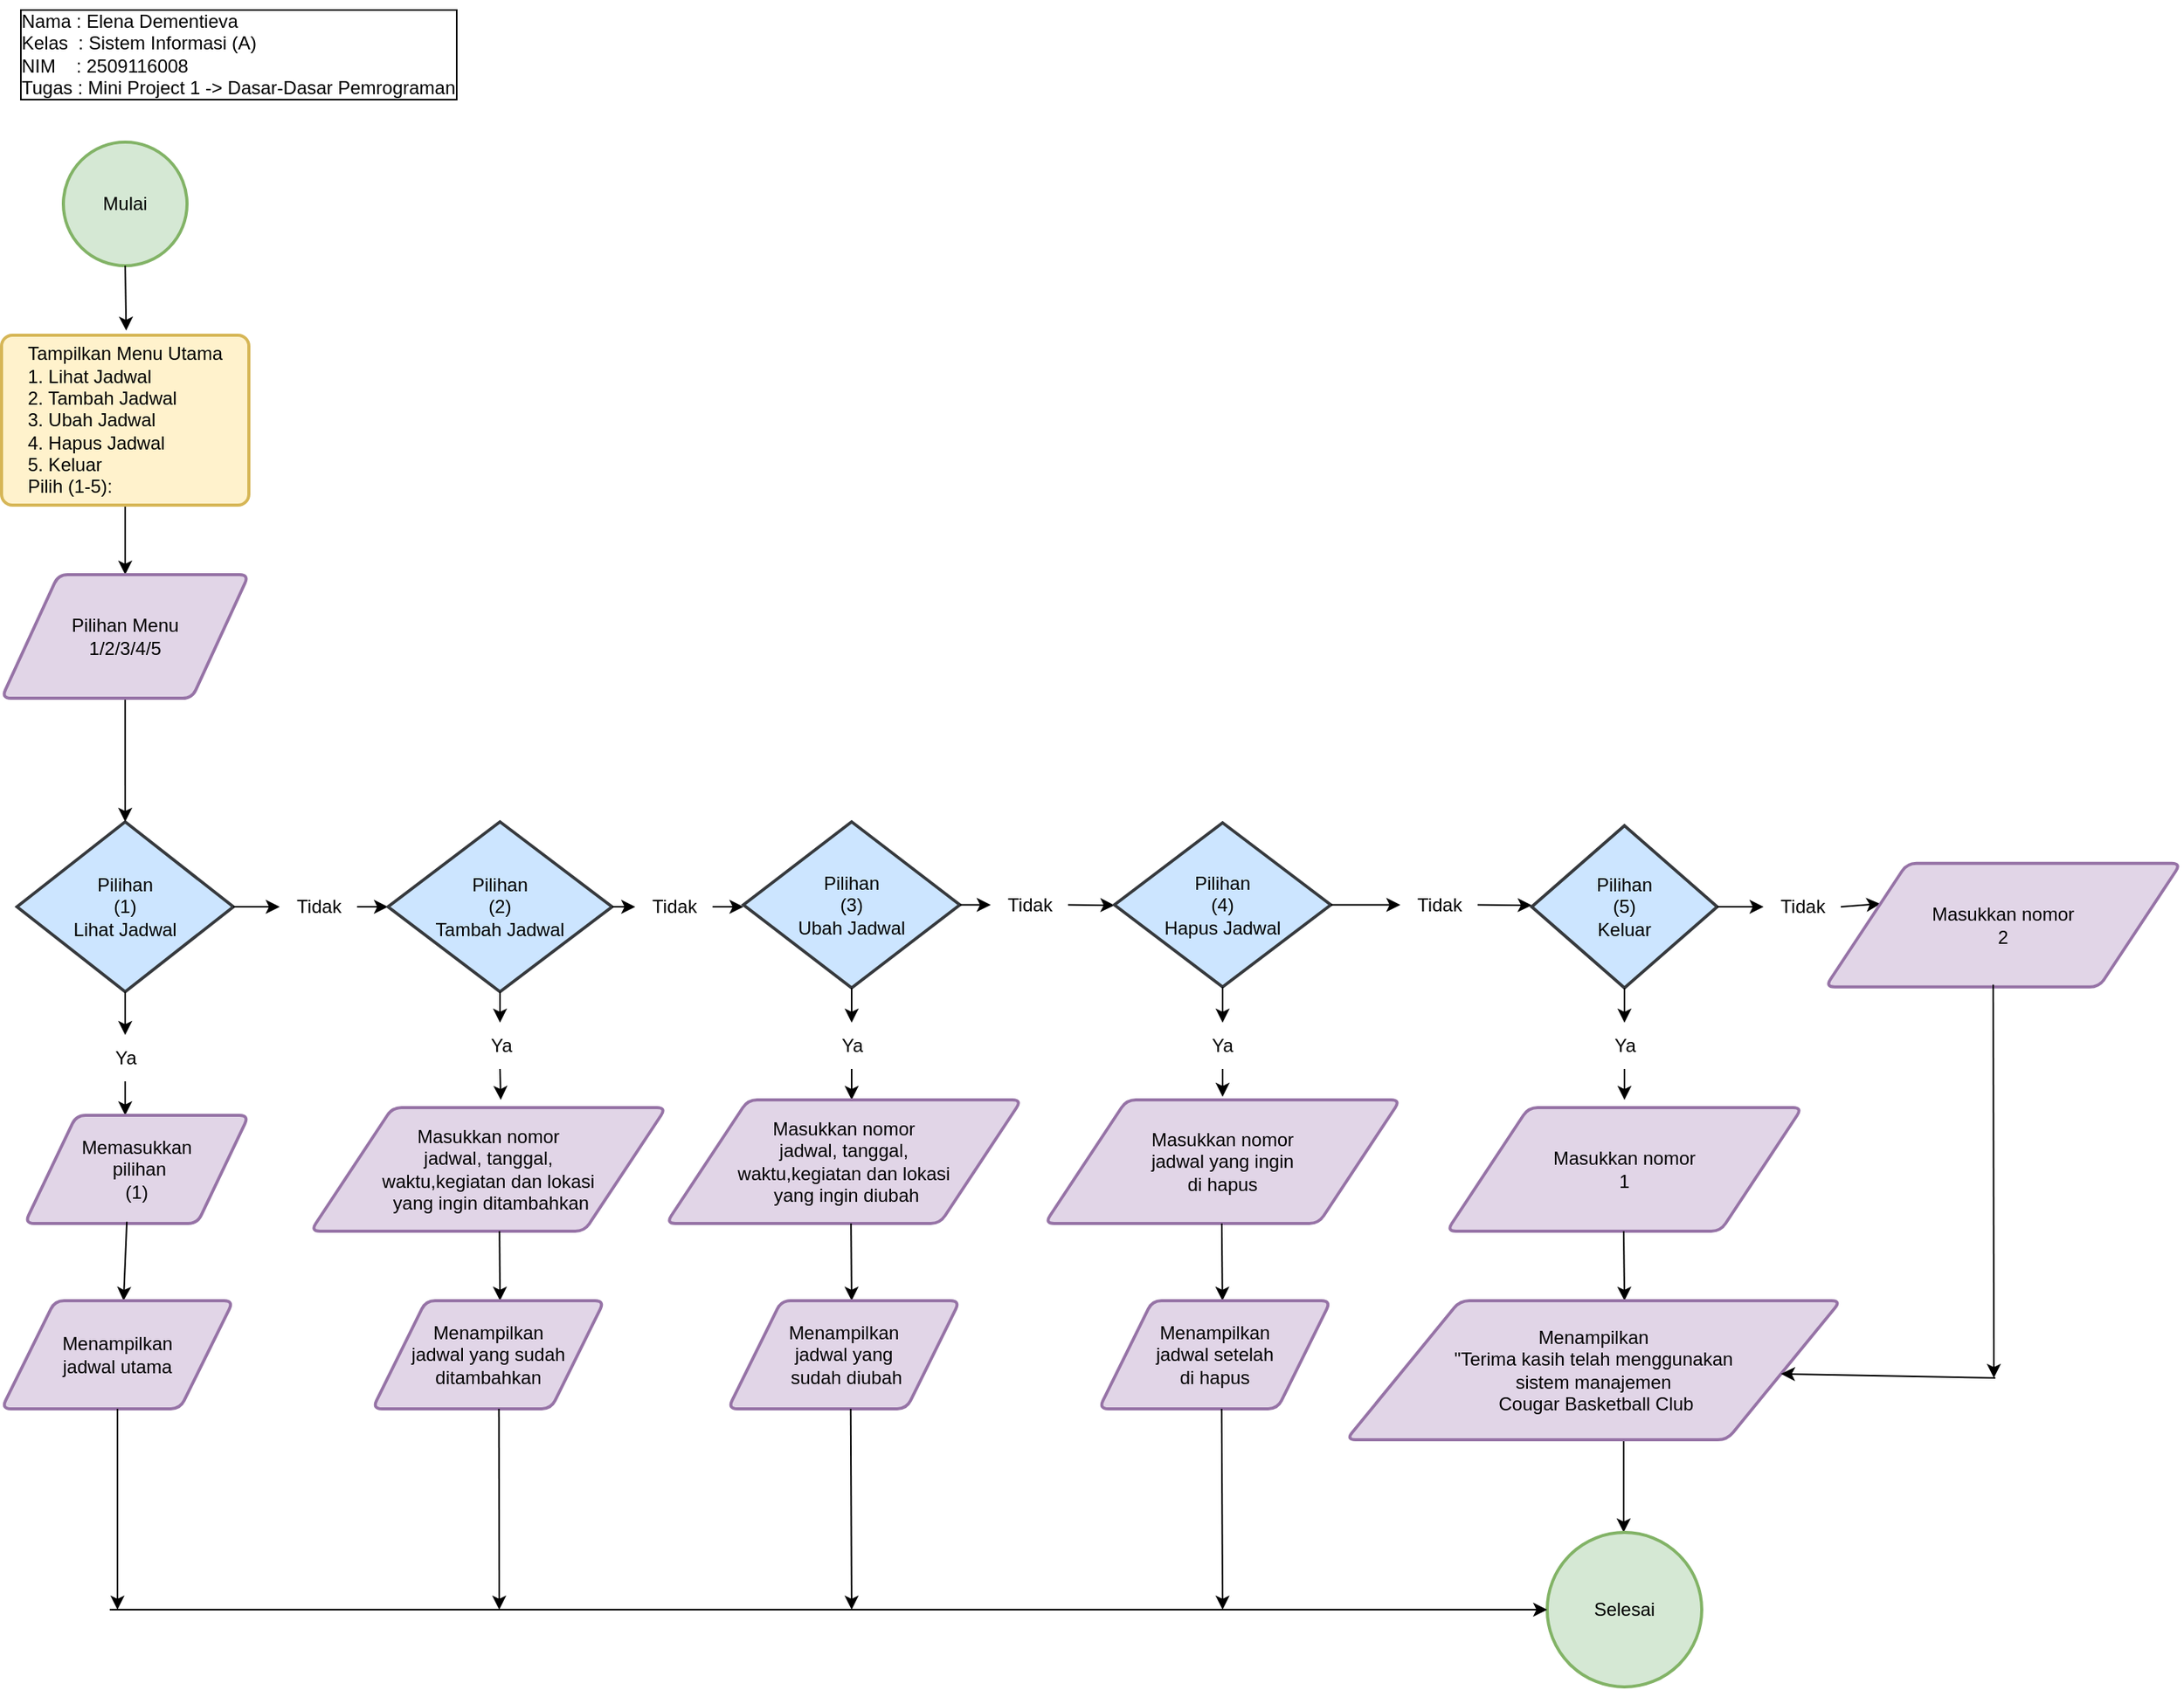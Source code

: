 <mxfile version="28.1.2">
  <diagram name="Page-1" id="ROaaslYcngFnGJdBMp-o">
    <mxGraphModel dx="1747" dy="1071" grid="1" gridSize="10" guides="1" tooltips="1" connect="1" arrows="1" fold="1" page="1" pageScale="1" pageWidth="850" pageHeight="1100" math="0" shadow="0">
      <root>
        <mxCell id="0" />
        <mxCell id="1" parent="0" />
        <mxCell id="z9PNwL3ei6DQXAJe8O3M-1" value="Nama&amp;nbsp;: Elena Dementieva&lt;div&gt;&lt;div&gt;Kelas&amp;nbsp; : Sistem Informasi (A)&lt;/div&gt;&lt;div&gt;NIM&amp;nbsp; &amp;nbsp; : 2509116008&lt;/div&gt;&lt;div&gt;Tugas : Mini Project 1 -&amp;gt; Dasar-Dasar Pemrograman&lt;/div&gt;&lt;/div&gt;" style="text;html=1;align=left;verticalAlign=middle;resizable=0;points=[];autosize=1;strokeColor=none;fillColor=none;labelBorderColor=default;" vertex="1" parent="1">
          <mxGeometry x="40" y="108" width="300" height="70" as="geometry" />
        </mxCell>
        <mxCell id="z9PNwL3ei6DQXAJe8O3M-2" value="Mulai" style="strokeWidth=2;html=1;shape=mxgraph.flowchart.start_2;whiteSpace=wrap;fillColor=#d5e8d4;strokeColor=#82b366;" vertex="1" parent="1">
          <mxGeometry x="70" y="200" width="80" height="80" as="geometry" />
        </mxCell>
        <mxCell id="z9PNwL3ei6DQXAJe8O3M-3" value="" style="endArrow=classic;html=1;rounded=0;exitX=0.5;exitY=1;exitDx=0;exitDy=0;exitPerimeter=0;entryX=0.504;entryY=-0.027;entryDx=0;entryDy=0;entryPerimeter=0;" edge="1" parent="1" source="z9PNwL3ei6DQXAJe8O3M-2" target="z9PNwL3ei6DQXAJe8O3M-10">
          <mxGeometry width="50" height="50" relative="1" as="geometry">
            <mxPoint x="120" y="320" as="sourcePoint" />
            <mxPoint x="110" y="320" as="targetPoint" />
          </mxGeometry>
        </mxCell>
        <mxCell id="z9PNwL3ei6DQXAJe8O3M-5" value="Pilihan&lt;div&gt;(1)&lt;/div&gt;&lt;div&gt;Lihat Jadwal&lt;/div&gt;" style="strokeWidth=2;html=1;shape=mxgraph.flowchart.decision;whiteSpace=wrap;fillColor=#cce5ff;strokeColor=#36393d;" vertex="1" parent="1">
          <mxGeometry x="40" y="640" width="140" height="110" as="geometry" />
        </mxCell>
        <mxCell id="z9PNwL3ei6DQXAJe8O3M-6" value="" style="endArrow=classic;html=1;rounded=0;exitX=0.5;exitY=1;exitDx=0;exitDy=0;" edge="1" parent="1" source="z9PNwL3ei6DQXAJe8O3M-10">
          <mxGeometry width="50" height="50" relative="1" as="geometry">
            <mxPoint x="100" y="480" as="sourcePoint" />
            <mxPoint x="110" y="480" as="targetPoint" />
            <Array as="points" />
          </mxGeometry>
        </mxCell>
        <mxCell id="z9PNwL3ei6DQXAJe8O3M-8" value="" style="endArrow=classic;html=1;rounded=0;exitX=0.444;exitY=0.914;exitDx=0;exitDy=0;exitPerimeter=0;" edge="1" parent="1">
          <mxGeometry width="50" height="50" relative="1" as="geometry">
            <mxPoint x="109.96" y="559.975" as="sourcePoint" />
            <mxPoint x="110" y="640" as="targetPoint" />
            <Array as="points" />
          </mxGeometry>
        </mxCell>
        <mxCell id="z9PNwL3ei6DQXAJe8O3M-10" value="&lt;div style=&quot;text-align: justify;&quot;&gt;&lt;br&gt;&lt;/div&gt;&lt;span style=&quot;&quot;&gt;&lt;div style=&quot;text-align: justify;&quot;&gt;&lt;span style=&quot;&quot;&gt;&lt;br&gt;&lt;/span&gt;&lt;/div&gt;&lt;div style=&quot;text-align: justify;&quot;&gt;&lt;span style=&quot;&quot;&gt;Tampilkan Menu Utama&lt;/span&gt;&lt;/div&gt;&lt;/span&gt;&lt;div style=&quot;text-align: justify; forced-color-adjust: none; color: rgb(0, 0, 0); font-family: Helvetica; font-size: 12px; font-style: normal; font-variant-ligatures: normal; font-variant-caps: normal; font-weight: 400; letter-spacing: normal; orphans: 2; text-indent: 0px; text-transform: none; widows: 2; word-spacing: 0px; -webkit-text-stroke-width: 0px; white-space: normal; text-decoration-thickness: initial; text-decoration-style: initial; text-decoration-color: initial;&quot;&gt;&lt;span style=&quot;&quot;&gt;1. Lihat Jadwal&lt;/span&gt;&lt;/div&gt;&lt;div style=&quot;text-align: justify; forced-color-adjust: none; color: rgb(0, 0, 0); font-family: Helvetica; font-size: 12px; font-style: normal; font-variant-ligatures: normal; font-variant-caps: normal; font-weight: 400; letter-spacing: normal; orphans: 2; text-indent: 0px; text-transform: none; widows: 2; word-spacing: 0px; -webkit-text-stroke-width: 0px; white-space: normal; text-decoration-thickness: initial; text-decoration-style: initial; text-decoration-color: initial;&quot;&gt;&lt;span style=&quot;&quot;&gt;2. Tambah Jadwal&lt;/span&gt;&lt;/div&gt;&lt;div style=&quot;text-align: justify; forced-color-adjust: none; color: rgb(0, 0, 0); font-family: Helvetica; font-size: 12px; font-style: normal; font-variant-ligatures: normal; font-variant-caps: normal; font-weight: 400; letter-spacing: normal; orphans: 2; text-indent: 0px; text-transform: none; widows: 2; word-spacing: 0px; -webkit-text-stroke-width: 0px; white-space: normal; text-decoration-thickness: initial; text-decoration-style: initial; text-decoration-color: initial;&quot;&gt;&lt;span style=&quot;&quot;&gt;3. Ubah Jadwal&lt;/span&gt;&lt;/div&gt;&lt;div style=&quot;text-align: justify; forced-color-adjust: none; color: rgb(0, 0, 0); font-family: Helvetica; font-size: 12px; font-style: normal; font-variant-ligatures: normal; font-variant-caps: normal; font-weight: 400; letter-spacing: normal; orphans: 2; text-indent: 0px; text-transform: none; widows: 2; word-spacing: 0px; -webkit-text-stroke-width: 0px; white-space: normal; text-decoration-thickness: initial; text-decoration-style: initial; text-decoration-color: initial;&quot;&gt;&lt;span style=&quot;&quot;&gt;4. Hapus Jadwal&lt;/span&gt;&lt;/div&gt;&lt;div style=&quot;text-align: justify; forced-color-adjust: none; color: rgb(0, 0, 0); font-family: Helvetica; font-size: 12px; font-style: normal; font-variant-ligatures: normal; font-variant-caps: normal; font-weight: 400; letter-spacing: normal; orphans: 2; text-indent: 0px; text-transform: none; widows: 2; word-spacing: 0px; -webkit-text-stroke-width: 0px; white-space: normal; text-decoration-thickness: initial; text-decoration-style: initial; text-decoration-color: initial;&quot;&gt;&lt;span style=&quot;&quot;&gt;5. Keluar&lt;/span&gt;&lt;/div&gt;&lt;div style=&quot;text-align: justify; forced-color-adjust: none; color: rgb(0, 0, 0); font-family: Helvetica; font-size: 12px; font-style: normal; font-variant-ligatures: normal; font-variant-caps: normal; font-weight: 400; letter-spacing: normal; orphans: 2; text-indent: 0px; text-transform: none; widows: 2; word-spacing: 0px; -webkit-text-stroke-width: 0px; white-space: normal; text-decoration-thickness: initial; text-decoration-style: initial; text-decoration-color: initial;&quot;&gt;&lt;span style=&quot;&quot;&gt;Pilih (1-5):&lt;/span&gt;&lt;/div&gt;&lt;span style=&quot;&quot;&gt;&lt;div style=&quot;text-align: justify;&quot;&gt;&lt;br&gt;&lt;/div&gt;&lt;/span&gt;&lt;div style=&quot;text-align: justify;&quot;&gt;&lt;br&gt;&lt;/div&gt;" style="rounded=1;whiteSpace=wrap;html=1;absoluteArcSize=1;arcSize=14;strokeWidth=2;align=center;labelBackgroundColor=none;fillColor=#fff2cc;strokeColor=#d6b656;" vertex="1" parent="1">
          <mxGeometry x="30" y="325" width="160" height="110" as="geometry" />
        </mxCell>
        <mxCell id="z9PNwL3ei6DQXAJe8O3M-29" value="" style="endArrow=classic;html=1;rounded=0;exitX=1;exitY=0.5;exitDx=0;exitDy=0;exitPerimeter=0;entryX=0;entryY=0.5;entryDx=0;entryDy=0;entryPerimeter=0;" edge="1" parent="1" source="z9PNwL3ei6DQXAJe8O3M-36" target="z9PNwL3ei6DQXAJe8O3M-33">
          <mxGeometry width="50" height="50" relative="1" as="geometry">
            <mxPoint x="180" y="695" as="sourcePoint" />
            <mxPoint x="200" y="695" as="targetPoint" />
          </mxGeometry>
        </mxCell>
        <mxCell id="z9PNwL3ei6DQXAJe8O3M-30" value="" style="endArrow=classic;html=1;rounded=0;exitX=0.5;exitY=1;exitDx=0;exitDy=0;exitPerimeter=0;" edge="1" parent="1" source="z9PNwL3ei6DQXAJe8O3M-34">
          <mxGeometry width="50" height="50" relative="1" as="geometry">
            <mxPoint x="110" y="798" as="sourcePoint" />
            <mxPoint x="110" y="830" as="targetPoint" />
          </mxGeometry>
        </mxCell>
        <mxCell id="z9PNwL3ei6DQXAJe8O3M-33" value="Pilihan&lt;div&gt;(2)&lt;/div&gt;&lt;div&gt;Tambah Jadwal&lt;/div&gt;" style="strokeWidth=2;html=1;shape=mxgraph.flowchart.decision;whiteSpace=wrap;fillColor=#cce5ff;strokeColor=#36393d;" vertex="1" parent="1">
          <mxGeometry x="280" y="640" width="145" height="110" as="geometry" />
        </mxCell>
        <mxCell id="z9PNwL3ei6DQXAJe8O3M-35" value="" style="endArrow=classic;html=1;rounded=0;exitX=0.5;exitY=1;exitDx=0;exitDy=0;exitPerimeter=0;" edge="1" parent="1" source="z9PNwL3ei6DQXAJe8O3M-5" target="z9PNwL3ei6DQXAJe8O3M-34">
          <mxGeometry width="50" height="50" relative="1" as="geometry">
            <mxPoint x="110" y="750" as="sourcePoint" />
            <mxPoint x="110" y="830" as="targetPoint" />
          </mxGeometry>
        </mxCell>
        <mxCell id="z9PNwL3ei6DQXAJe8O3M-34" value="Ya" style="text;html=1;align=center;verticalAlign=middle;resizable=0;points=[];autosize=1;strokeColor=none;fillColor=none;" vertex="1" parent="1">
          <mxGeometry x="90" y="778" width="40" height="30" as="geometry" />
        </mxCell>
        <mxCell id="z9PNwL3ei6DQXAJe8O3M-37" value="" style="endArrow=classic;html=1;rounded=0;exitX=1;exitY=0.5;exitDx=0;exitDy=0;exitPerimeter=0;entryX=0;entryY=0.5;entryDx=0;entryDy=0;entryPerimeter=0;" edge="1" parent="1" source="z9PNwL3ei6DQXAJe8O3M-5" target="z9PNwL3ei6DQXAJe8O3M-36">
          <mxGeometry width="50" height="50" relative="1" as="geometry">
            <mxPoint x="180" y="695" as="sourcePoint" />
            <mxPoint x="260" y="695" as="targetPoint" />
          </mxGeometry>
        </mxCell>
        <mxCell id="z9PNwL3ei6DQXAJe8O3M-36" value="Tidak" style="text;html=1;align=center;verticalAlign=middle;resizable=0;points=[];autosize=1;strokeColor=none;fillColor=none;" vertex="1" parent="1">
          <mxGeometry x="210" y="680" width="50" height="30" as="geometry" />
        </mxCell>
        <mxCell id="z9PNwL3ei6DQXAJe8O3M-38" value="" style="endArrow=classic;html=1;rounded=0;exitX=0.5;exitY=1;exitDx=0;exitDy=0;exitPerimeter=0;" edge="1" parent="1" source="z9PNwL3ei6DQXAJe8O3M-42">
          <mxGeometry width="50" height="50" relative="1" as="geometry">
            <mxPoint x="400" y="780" as="sourcePoint" />
            <mxPoint x="353" y="820" as="targetPoint" />
          </mxGeometry>
        </mxCell>
        <mxCell id="z9PNwL3ei6DQXAJe8O3M-39" value="" style="endArrow=classic;html=1;rounded=0;exitX=1;exitY=0.5;exitDx=0;exitDy=0;exitPerimeter=0;" edge="1" parent="1" source="z9PNwL3ei6DQXAJe8O3M-50">
          <mxGeometry width="50" height="50" relative="1" as="geometry">
            <mxPoint x="450" y="700" as="sourcePoint" />
            <mxPoint x="510" y="695" as="targetPoint" />
          </mxGeometry>
        </mxCell>
        <mxCell id="z9PNwL3ei6DQXAJe8O3M-41" value="Memasukkan&lt;br&gt;&lt;div&gt;&amp;nbsp;pilihan&lt;/div&gt;&lt;div&gt;(1)&lt;/div&gt;" style="shape=parallelogram;html=1;strokeWidth=2;perimeter=parallelogramPerimeter;whiteSpace=wrap;rounded=1;arcSize=12;size=0.23;fillColor=#e1d5e7;strokeColor=#9673a6;" vertex="1" parent="1">
          <mxGeometry x="45" y="830" width="145" height="70" as="geometry" />
        </mxCell>
        <mxCell id="z9PNwL3ei6DQXAJe8O3M-43" value="" style="endArrow=classic;html=1;rounded=0;exitX=0.5;exitY=1;exitDx=0;exitDy=0;exitPerimeter=0;entryX=0.5;entryY=0;entryDx=0;entryDy=0;" edge="1" parent="1" source="z9PNwL3ei6DQXAJe8O3M-33" target="z9PNwL3ei6DQXAJe8O3M-42">
          <mxGeometry width="50" height="50" relative="1" as="geometry">
            <mxPoint x="353" y="750" as="sourcePoint" />
            <mxPoint x="352.5" y="827.5" as="targetPoint" />
          </mxGeometry>
        </mxCell>
        <mxCell id="z9PNwL3ei6DQXAJe8O3M-42" value="Ya" style="text;html=1;align=center;verticalAlign=middle;resizable=0;points=[];autosize=1;strokeColor=none;fillColor=none;" vertex="1" parent="1">
          <mxGeometry x="332.5" y="770" width="40" height="30" as="geometry" />
        </mxCell>
        <mxCell id="z9PNwL3ei6DQXAJe8O3M-44" value="Masukkan nomor&lt;div&gt;jadwal, tanggal,&lt;/div&gt;&lt;div&gt;&lt;span style=&quot;background-color: transparent; color: light-dark(rgb(0, 0, 0), rgb(255, 255, 255));&quot;&gt;waktu,&lt;/span&gt;&lt;span style=&quot;background-color: transparent; color: light-dark(rgb(0, 0, 0), rgb(255, 255, 255));&quot;&gt;kegiatan dan lokasi&lt;/span&gt;&lt;/div&gt;&lt;div&gt;&lt;span style=&quot;background-color: transparent; color: light-dark(rgb(0, 0, 0), rgb(255, 255, 255));&quot;&gt;&amp;nbsp;yang&amp;nbsp;&lt;/span&gt;&lt;span style=&quot;background-color: transparent; color: light-dark(rgb(0, 0, 0), rgb(255, 255, 255));&quot;&gt;ingin ditambahkan&lt;/span&gt;&lt;/div&gt;" style="shape=parallelogram;html=1;strokeWidth=2;perimeter=parallelogramPerimeter;whiteSpace=wrap;rounded=1;arcSize=12;size=0.23;align=center;fillColor=#e1d5e7;strokeColor=#9673a6;" vertex="1" parent="1">
          <mxGeometry x="230" y="825" width="230" height="80" as="geometry" />
        </mxCell>
        <mxCell id="z9PNwL3ei6DQXAJe8O3M-45" value="" style="endArrow=classic;html=1;rounded=0;exitX=0.437;exitY=0.984;exitDx=0;exitDy=0;exitPerimeter=0;" edge="1" parent="1">
          <mxGeometry width="50" height="50" relative="1" as="geometry">
            <mxPoint x="111.055" y="898.88" as="sourcePoint" />
            <mxPoint x="108.94" y="950" as="targetPoint" />
          </mxGeometry>
        </mxCell>
        <mxCell id="z9PNwL3ei6DQXAJe8O3M-46" value="" style="endArrow=classic;html=1;rounded=0;exitX=0.5;exitY=1;exitDx=0;exitDy=0;entryX=0.5;entryY=0;entryDx=0;entryDy=0;" edge="1" parent="1">
          <mxGeometry width="50" height="50" relative="1" as="geometry">
            <mxPoint x="352.16" y="905" as="sourcePoint" />
            <mxPoint x="352.5" y="950" as="targetPoint" />
          </mxGeometry>
        </mxCell>
        <mxCell id="z9PNwL3ei6DQXAJe8O3M-51" value="" style="endArrow=classic;html=1;rounded=0;exitX=1;exitY=0.5;exitDx=0;exitDy=0;exitPerimeter=0;" edge="1" parent="1" source="z9PNwL3ei6DQXAJe8O3M-33" target="z9PNwL3ei6DQXAJe8O3M-50">
          <mxGeometry width="50" height="50" relative="1" as="geometry">
            <mxPoint x="425" y="695" as="sourcePoint" />
            <mxPoint x="510" y="695" as="targetPoint" />
          </mxGeometry>
        </mxCell>
        <mxCell id="z9PNwL3ei6DQXAJe8O3M-50" value="Tidak" style="text;html=1;align=center;verticalAlign=middle;resizable=0;points=[];autosize=1;strokeColor=none;fillColor=none;" vertex="1" parent="1">
          <mxGeometry x="440" y="680" width="50" height="30" as="geometry" />
        </mxCell>
        <mxCell id="z9PNwL3ei6DQXAJe8O3M-53" value="" style="endArrow=classic;html=1;rounded=0;exitX=0.5;exitY=1;exitDx=0;exitDy=0;exitPerimeter=0;" edge="1" parent="1" source="z9PNwL3ei6DQXAJe8O3M-63">
          <mxGeometry width="50" height="50" relative="1" as="geometry">
            <mxPoint x="590" y="840" as="sourcePoint" />
            <mxPoint x="580" y="820" as="targetPoint" />
          </mxGeometry>
        </mxCell>
        <mxCell id="z9PNwL3ei6DQXAJe8O3M-54" value="Masukkan nomor&lt;div&gt;jadwal, tanggal,&lt;/div&gt;&lt;div&gt;&lt;span style=&quot;background-color: transparent; color: light-dark(rgb(0, 0, 0), rgb(255, 255, 255));&quot;&gt;waktu,&lt;/span&gt;&lt;span style=&quot;background-color: transparent; color: light-dark(rgb(0, 0, 0), rgb(255, 255, 255));&quot;&gt;kegiatan dan lokasi&lt;/span&gt;&lt;/div&gt;&lt;div&gt;&lt;span style=&quot;background-color: transparent; color: light-dark(rgb(0, 0, 0), rgb(255, 255, 255));&quot;&gt;&amp;nbsp;yang&amp;nbsp;&lt;/span&gt;&lt;span style=&quot;background-color: transparent; color: light-dark(rgb(0, 0, 0), rgb(255, 255, 255));&quot;&gt;ingin diubah&lt;/span&gt;&lt;/div&gt;" style="shape=parallelogram;html=1;strokeWidth=2;perimeter=parallelogramPerimeter;whiteSpace=wrap;rounded=1;arcSize=12;size=0.23;align=center;fillColor=#e1d5e7;strokeColor=#9673a6;" vertex="1" parent="1">
          <mxGeometry x="460" y="820" width="230" height="80" as="geometry" />
        </mxCell>
        <mxCell id="z9PNwL3ei6DQXAJe8O3M-55" value="" style="endArrow=classic;html=1;rounded=0;exitX=0.5;exitY=1;exitDx=0;exitDy=0;entryX=0.5;entryY=0;entryDx=0;entryDy=0;" edge="1" parent="1">
          <mxGeometry width="50" height="50" relative="1" as="geometry">
            <mxPoint x="579.58" y="900" as="sourcePoint" />
            <mxPoint x="580" y="950" as="targetPoint" />
          </mxGeometry>
        </mxCell>
        <mxCell id="z9PNwL3ei6DQXAJe8O3M-52" value="Pilihan&lt;div&gt;(3)&lt;/div&gt;&lt;div&gt;Ubah Jadwal&lt;/div&gt;" style="strokeWidth=2;html=1;shape=mxgraph.flowchart.decision;whiteSpace=wrap;fillColor=#cce5ff;strokeColor=#36393d;" vertex="1" parent="1">
          <mxGeometry x="510" y="640" width="140" height="107.5" as="geometry" />
        </mxCell>
        <mxCell id="z9PNwL3ei6DQXAJe8O3M-59" value="" style="endArrow=classic;html=1;rounded=0;exitX=1;exitY=0.5;exitDx=0;exitDy=0;exitPerimeter=0;" edge="1" parent="1" source="z9PNwL3ei6DQXAJe8O3M-60">
          <mxGeometry width="50" height="50" relative="1" as="geometry">
            <mxPoint x="680" y="700" as="sourcePoint" />
            <mxPoint x="750" y="694" as="targetPoint" />
          </mxGeometry>
        </mxCell>
        <mxCell id="z9PNwL3ei6DQXAJe8O3M-61" value="" style="endArrow=classic;html=1;rounded=0;exitX=1;exitY=0.5;exitDx=0;exitDy=0;exitPerimeter=0;" edge="1" parent="1" source="z9PNwL3ei6DQXAJe8O3M-52" target="z9PNwL3ei6DQXAJe8O3M-60">
          <mxGeometry width="50" height="50" relative="1" as="geometry">
            <mxPoint x="650" y="694" as="sourcePoint" />
            <mxPoint x="750" y="694" as="targetPoint" />
          </mxGeometry>
        </mxCell>
        <mxCell id="z9PNwL3ei6DQXAJe8O3M-60" value="Tidak" style="text;html=1;align=center;verticalAlign=middle;resizable=0;points=[];autosize=1;strokeColor=none;fillColor=none;" vertex="1" parent="1">
          <mxGeometry x="670" y="678.75" width="50" height="30" as="geometry" />
        </mxCell>
        <mxCell id="z9PNwL3ei6DQXAJe8O3M-62" value="Pilihan&lt;div&gt;(4)&lt;/div&gt;&lt;div&gt;Hapus Jadwal&lt;/div&gt;" style="strokeWidth=2;html=1;shape=mxgraph.flowchart.decision;whiteSpace=wrap;fillColor=#cce5ff;strokeColor=#36393d;" vertex="1" parent="1">
          <mxGeometry x="750" y="640.63" width="140" height="106.25" as="geometry" />
        </mxCell>
        <mxCell id="z9PNwL3ei6DQXAJe8O3M-64" value="" style="endArrow=classic;html=1;rounded=0;exitX=0.5;exitY=1;exitDx=0;exitDy=0;exitPerimeter=0;" edge="1" parent="1" source="z9PNwL3ei6DQXAJe8O3M-52" target="z9PNwL3ei6DQXAJe8O3M-63">
          <mxGeometry width="50" height="50" relative="1" as="geometry">
            <mxPoint x="580" y="748" as="sourcePoint" />
            <mxPoint x="580" y="820" as="targetPoint" />
          </mxGeometry>
        </mxCell>
        <mxCell id="z9PNwL3ei6DQXAJe8O3M-63" value="Ya" style="text;html=1;align=center;verticalAlign=middle;resizable=0;points=[];autosize=1;strokeColor=none;fillColor=none;" vertex="1" parent="1">
          <mxGeometry x="560" y="770" width="40" height="30" as="geometry" />
        </mxCell>
        <mxCell id="z9PNwL3ei6DQXAJe8O3M-65" value="" style="endArrow=classic;html=1;rounded=0;exitX=0.5;exitY=1;exitDx=0;exitDy=0;exitPerimeter=0;" edge="1" parent="1" source="z9PNwL3ei6DQXAJe8O3M-73">
          <mxGeometry width="50" height="50" relative="1" as="geometry">
            <mxPoint x="840" y="808" as="sourcePoint" />
            <mxPoint x="820" y="818" as="targetPoint" />
            <Array as="points">
              <mxPoint x="820" y="810" />
            </Array>
          </mxGeometry>
        </mxCell>
        <mxCell id="z9PNwL3ei6DQXAJe8O3M-66" value="Masukkan nomor&lt;div&gt;jadwal yang ingin&lt;/div&gt;&lt;div&gt;di hapus&lt;/div&gt;" style="shape=parallelogram;html=1;strokeWidth=2;perimeter=parallelogramPerimeter;whiteSpace=wrap;rounded=1;arcSize=12;size=0.23;align=center;fillColor=#e1d5e7;strokeColor=#9673a6;" vertex="1" parent="1">
          <mxGeometry x="705" y="820" width="230" height="80" as="geometry" />
        </mxCell>
        <mxCell id="z9PNwL3ei6DQXAJe8O3M-68" value="" style="endArrow=classic;html=1;rounded=0;exitX=0.5;exitY=1;exitDx=0;exitDy=0;entryX=0.5;entryY=0;entryDx=0;entryDy=0;" edge="1" parent="1">
          <mxGeometry width="50" height="50" relative="1" as="geometry">
            <mxPoint x="819.47" y="900" as="sourcePoint" />
            <mxPoint x="819.89" y="950" as="targetPoint" />
          </mxGeometry>
        </mxCell>
        <mxCell id="z9PNwL3ei6DQXAJe8O3M-69" value="" style="endArrow=classic;html=1;rounded=0;exitX=1;exitY=0.5;exitDx=0;exitDy=0;exitPerimeter=0;" edge="1" parent="1" source="z9PNwL3ei6DQXAJe8O3M-70">
          <mxGeometry width="50" height="50" relative="1" as="geometry">
            <mxPoint x="920" y="690.63" as="sourcePoint" />
            <mxPoint x="1020" y="694" as="targetPoint" />
          </mxGeometry>
        </mxCell>
        <mxCell id="z9PNwL3ei6DQXAJe8O3M-71" value="" style="endArrow=classic;html=1;rounded=0;exitX=1;exitY=0.5;exitDx=0;exitDy=0;exitPerimeter=0;" edge="1" parent="1" source="z9PNwL3ei6DQXAJe8O3M-62" target="z9PNwL3ei6DQXAJe8O3M-70">
          <mxGeometry width="50" height="50" relative="1" as="geometry">
            <mxPoint x="890" y="694" as="sourcePoint" />
            <mxPoint x="990" y="694" as="targetPoint" />
          </mxGeometry>
        </mxCell>
        <mxCell id="z9PNwL3ei6DQXAJe8O3M-70" value="Tidak" style="text;html=1;align=center;verticalAlign=middle;resizable=0;points=[];autosize=1;strokeColor=none;fillColor=none;" vertex="1" parent="1">
          <mxGeometry x="935" y="678.75" width="50" height="30" as="geometry" />
        </mxCell>
        <mxCell id="z9PNwL3ei6DQXAJe8O3M-72" value="Pilihan&lt;div&gt;(5)&lt;/div&gt;&lt;div&gt;Keluar&lt;/div&gt;" style="strokeWidth=2;html=1;shape=mxgraph.flowchart.decision;whiteSpace=wrap;fillColor=#cce5ff;strokeColor=#36393d;" vertex="1" parent="1">
          <mxGeometry x="1020" y="642.5" width="120" height="105" as="geometry" />
        </mxCell>
        <mxCell id="z9PNwL3ei6DQXAJe8O3M-74" value="" style="endArrow=classic;html=1;rounded=0;exitX=0.5;exitY=1;exitDx=0;exitDy=0;exitPerimeter=0;" edge="1" parent="1" source="z9PNwL3ei6DQXAJe8O3M-62" target="z9PNwL3ei6DQXAJe8O3M-73">
          <mxGeometry width="50" height="50" relative="1" as="geometry">
            <mxPoint x="820" y="747" as="sourcePoint" />
            <mxPoint x="820" y="818" as="targetPoint" />
            <Array as="points" />
          </mxGeometry>
        </mxCell>
        <mxCell id="z9PNwL3ei6DQXAJe8O3M-73" value="Ya" style="text;strokeColor=none;align=center;fillColor=none;html=1;verticalAlign=middle;whiteSpace=wrap;rounded=0;" vertex="1" parent="1">
          <mxGeometry x="790" y="770" width="60" height="30" as="geometry" />
        </mxCell>
        <mxCell id="z9PNwL3ei6DQXAJe8O3M-75" value="" style="endArrow=classic;html=1;rounded=0;exitX=0.5;exitY=1;exitDx=0;exitDy=0;exitPerimeter=0;" edge="1" parent="1" source="z9PNwL3ei6DQXAJe8O3M-79">
          <mxGeometry width="50" height="50" relative="1" as="geometry">
            <mxPoint x="1080" y="790" as="sourcePoint" />
            <mxPoint x="1080" y="820" as="targetPoint" />
          </mxGeometry>
        </mxCell>
        <mxCell id="z9PNwL3ei6DQXAJe8O3M-76" value="" style="endArrow=classic;html=1;rounded=0;exitX=1;exitY=0.5;exitDx=0;exitDy=0;exitPerimeter=0;entryX=0;entryY=0.25;entryDx=0;entryDy=0;" edge="1" parent="1" source="z9PNwL3ei6DQXAJe8O3M-77" target="z9PNwL3ei6DQXAJe8O3M-85">
          <mxGeometry width="50" height="50" relative="1" as="geometry">
            <mxPoint x="1160" y="708.75" as="sourcePoint" />
            <mxPoint x="1230" y="695" as="targetPoint" />
          </mxGeometry>
        </mxCell>
        <mxCell id="z9PNwL3ei6DQXAJe8O3M-78" value="" style="endArrow=classic;html=1;rounded=0;exitX=1;exitY=0.5;exitDx=0;exitDy=0;exitPerimeter=0;" edge="1" parent="1" source="z9PNwL3ei6DQXAJe8O3M-72" target="z9PNwL3ei6DQXAJe8O3M-77">
          <mxGeometry width="50" height="50" relative="1" as="geometry">
            <mxPoint x="1140" y="695" as="sourcePoint" />
            <mxPoint x="1230" y="695" as="targetPoint" />
          </mxGeometry>
        </mxCell>
        <mxCell id="z9PNwL3ei6DQXAJe8O3M-77" value="Tidak" style="text;html=1;align=center;verticalAlign=middle;resizable=0;points=[];autosize=1;strokeColor=none;fillColor=none;" vertex="1" parent="1">
          <mxGeometry x="1170" y="680" width="50" height="30" as="geometry" />
        </mxCell>
        <mxCell id="z9PNwL3ei6DQXAJe8O3M-80" value="" style="endArrow=classic;html=1;rounded=0;exitX=0.5;exitY=1;exitDx=0;exitDy=0;exitPerimeter=0;" edge="1" parent="1" source="z9PNwL3ei6DQXAJe8O3M-72" target="z9PNwL3ei6DQXAJe8O3M-79">
          <mxGeometry width="50" height="50" relative="1" as="geometry">
            <mxPoint x="1080" y="748" as="sourcePoint" />
            <mxPoint x="1080" y="810" as="targetPoint" />
          </mxGeometry>
        </mxCell>
        <mxCell id="z9PNwL3ei6DQXAJe8O3M-79" value="Ya" style="text;html=1;align=center;verticalAlign=middle;resizable=0;points=[];autosize=1;strokeColor=none;fillColor=none;" vertex="1" parent="1">
          <mxGeometry x="1060" y="770" width="40" height="30" as="geometry" />
        </mxCell>
        <mxCell id="z9PNwL3ei6DQXAJe8O3M-82" value="Masukkan nomor&lt;div&gt;1&lt;/div&gt;" style="shape=parallelogram;html=1;strokeWidth=2;perimeter=parallelogramPerimeter;whiteSpace=wrap;rounded=1;arcSize=12;size=0.23;align=center;fillColor=#e1d5e7;strokeColor=#9673a6;" vertex="1" parent="1">
          <mxGeometry x="965" y="825" width="230" height="80" as="geometry" />
        </mxCell>
        <mxCell id="z9PNwL3ei6DQXAJe8O3M-83" value="" style="endArrow=classic;html=1;rounded=0;exitX=0.5;exitY=1;exitDx=0;exitDy=0;entryX=0.5;entryY=0;entryDx=0;entryDy=0;" edge="1" parent="1">
          <mxGeometry width="50" height="50" relative="1" as="geometry">
            <mxPoint x="1079.5" y="905" as="sourcePoint" />
            <mxPoint x="1080" y="950" as="targetPoint" />
          </mxGeometry>
        </mxCell>
        <mxCell id="z9PNwL3ei6DQXAJe8O3M-85" value="Masukkan nomor&lt;div&gt;2&lt;/div&gt;" style="shape=parallelogram;html=1;strokeWidth=2;perimeter=parallelogramPerimeter;whiteSpace=wrap;rounded=1;arcSize=12;size=0.23;align=center;fillColor=#e1d5e7;strokeColor=#9673a6;" vertex="1" parent="1">
          <mxGeometry x="1210" y="666.88" width="230" height="80" as="geometry" />
        </mxCell>
        <mxCell id="z9PNwL3ei6DQXAJe8O3M-86" value="" style="endArrow=classic;html=1;rounded=0;exitX=0.472;exitY=0.981;exitDx=0;exitDy=0;exitPerimeter=0;" edge="1" parent="1" source="z9PNwL3ei6DQXAJe8O3M-85">
          <mxGeometry width="50" height="50" relative="1" as="geometry">
            <mxPoint x="1350" y="870" as="sourcePoint" />
            <mxPoint x="1319" y="1000" as="targetPoint" />
          </mxGeometry>
        </mxCell>
        <mxCell id="z9PNwL3ei6DQXAJe8O3M-88" value="&lt;div&gt;Pilihan Menu&lt;/div&gt;&lt;div&gt;1/2/3/4/5&lt;/div&gt;" style="shape=parallelogram;html=1;strokeWidth=2;perimeter=parallelogramPerimeter;whiteSpace=wrap;rounded=1;arcSize=12;size=0.23;fillColor=#e1d5e7;strokeColor=#9673a6;" vertex="1" parent="1">
          <mxGeometry x="30" y="480" width="160" height="80" as="geometry" />
        </mxCell>
        <mxCell id="z9PNwL3ei6DQXAJe8O3M-89" value="" style="endArrow=classic;html=1;rounded=0;exitX=0.5;exitY=1;exitDx=0;exitDy=0;" edge="1" parent="1">
          <mxGeometry width="50" height="50" relative="1" as="geometry">
            <mxPoint x="1079.47" y="1030" as="sourcePoint" />
            <mxPoint x="1079.47" y="1100" as="targetPoint" />
          </mxGeometry>
        </mxCell>
        <mxCell id="z9PNwL3ei6DQXAJe8O3M-90" value="Menampilkan&lt;div&gt;&quot;Terima kasih telah menggunakan&lt;/div&gt;&lt;div&gt;sistem manajemen&lt;/div&gt;&lt;div&gt;&amp;nbsp;Cougar Basketball Club&lt;/div&gt;" style="shape=parallelogram;html=1;strokeWidth=2;perimeter=parallelogramPerimeter;whiteSpace=wrap;rounded=1;arcSize=12;size=0.23;align=center;fillColor=#e1d5e7;strokeColor=#9673a6;" vertex="1" parent="1">
          <mxGeometry x="900" y="950" width="320" height="90" as="geometry" />
        </mxCell>
        <mxCell id="z9PNwL3ei6DQXAJe8O3M-92" value="" style="endArrow=classic;html=1;rounded=0;" edge="1" parent="1" target="z9PNwL3ei6DQXAJe8O3M-90">
          <mxGeometry width="50" height="50" relative="1" as="geometry">
            <mxPoint x="1320" y="1000" as="sourcePoint" />
            <mxPoint x="1260" y="970" as="targetPoint" />
          </mxGeometry>
        </mxCell>
        <mxCell id="z9PNwL3ei6DQXAJe8O3M-93" value="Selesai" style="strokeWidth=2;html=1;shape=mxgraph.flowchart.start_2;whiteSpace=wrap;fillColor=#d5e8d4;strokeColor=#82b366;" vertex="1" parent="1">
          <mxGeometry x="1030" y="1100" width="100" height="100" as="geometry" />
        </mxCell>
        <mxCell id="z9PNwL3ei6DQXAJe8O3M-94" value="Menampilkan&lt;div&gt;jadwal utama&lt;/div&gt;" style="shape=parallelogram;html=1;strokeWidth=2;perimeter=parallelogramPerimeter;whiteSpace=wrap;rounded=1;arcSize=12;size=0.23;fillColor=#e1d5e7;strokeColor=#9673a6;" vertex="1" parent="1">
          <mxGeometry x="30" y="950" width="150" height="70" as="geometry" />
        </mxCell>
        <mxCell id="z9PNwL3ei6DQXAJe8O3M-95" value="Menampilkan&lt;div&gt;jadwal yang sudah ditambahkan&lt;/div&gt;" style="shape=parallelogram;html=1;strokeWidth=2;perimeter=parallelogramPerimeter;whiteSpace=wrap;rounded=1;arcSize=12;size=0.23;fillColor=#e1d5e7;strokeColor=#9673a6;" vertex="1" parent="1">
          <mxGeometry x="270" y="950" width="150" height="70" as="geometry" />
        </mxCell>
        <mxCell id="z9PNwL3ei6DQXAJe8O3M-96" value="Menampilkan&lt;div&gt;jadwal yang&lt;/div&gt;&lt;div&gt;&amp;nbsp;sudah diubah&lt;/div&gt;" style="shape=parallelogram;html=1;strokeWidth=2;perimeter=parallelogramPerimeter;whiteSpace=wrap;rounded=1;arcSize=12;size=0.23;fillColor=#e1d5e7;strokeColor=#9673a6;" vertex="1" parent="1">
          <mxGeometry x="500" y="950" width="150" height="70" as="geometry" />
        </mxCell>
        <mxCell id="z9PNwL3ei6DQXAJe8O3M-97" value="Menampilkan&lt;div&gt;jadwal setelah&lt;/div&gt;&lt;div&gt;di hapus&lt;/div&gt;" style="shape=parallelogram;html=1;strokeWidth=2;perimeter=parallelogramPerimeter;whiteSpace=wrap;rounded=1;arcSize=12;size=0.23;fillColor=#e1d5e7;strokeColor=#9673a6;" vertex="1" parent="1">
          <mxGeometry x="740" y="950" width="150" height="70" as="geometry" />
        </mxCell>
        <mxCell id="z9PNwL3ei6DQXAJe8O3M-98" value="" style="endArrow=classic;html=1;rounded=0;exitX=0.5;exitY=1;exitDx=0;exitDy=0;" edge="1" parent="1" source="z9PNwL3ei6DQXAJe8O3M-94">
          <mxGeometry width="50" height="50" relative="1" as="geometry">
            <mxPoint x="120" y="1110" as="sourcePoint" />
            <mxPoint x="105" y="1150" as="targetPoint" />
          </mxGeometry>
        </mxCell>
        <mxCell id="z9PNwL3ei6DQXAJe8O3M-101" value="" style="endArrow=classic;html=1;rounded=0;exitX=0.5;exitY=1;exitDx=0;exitDy=0;" edge="1" parent="1">
          <mxGeometry width="50" height="50" relative="1" as="geometry">
            <mxPoint x="351.79" y="1020" as="sourcePoint" />
            <mxPoint x="352" y="1150" as="targetPoint" />
          </mxGeometry>
        </mxCell>
        <mxCell id="z9PNwL3ei6DQXAJe8O3M-102" value="" style="endArrow=classic;html=1;rounded=0;exitX=0.5;exitY=1;exitDx=0;exitDy=0;" edge="1" parent="1">
          <mxGeometry width="50" height="50" relative="1" as="geometry">
            <mxPoint x="579.37" y="1020" as="sourcePoint" />
            <mxPoint x="580" y="1150" as="targetPoint" />
          </mxGeometry>
        </mxCell>
        <mxCell id="z9PNwL3ei6DQXAJe8O3M-103" value="" style="endArrow=classic;html=1;rounded=0;exitX=0.5;exitY=1;exitDx=0;exitDy=0;" edge="1" parent="1">
          <mxGeometry width="50" height="50" relative="1" as="geometry">
            <mxPoint x="819.38" y="1020" as="sourcePoint" />
            <mxPoint x="820" y="1150" as="targetPoint" />
          </mxGeometry>
        </mxCell>
        <mxCell id="z9PNwL3ei6DQXAJe8O3M-104" value="" style="endArrow=classic;html=1;rounded=0;entryX=0;entryY=0.5;entryDx=0;entryDy=0;entryPerimeter=0;" edge="1" parent="1" target="z9PNwL3ei6DQXAJe8O3M-93">
          <mxGeometry width="50" height="50" relative="1" as="geometry">
            <mxPoint x="100" y="1150" as="sourcePoint" />
            <mxPoint x="605" y="1100" as="targetPoint" />
          </mxGeometry>
        </mxCell>
      </root>
    </mxGraphModel>
  </diagram>
</mxfile>
